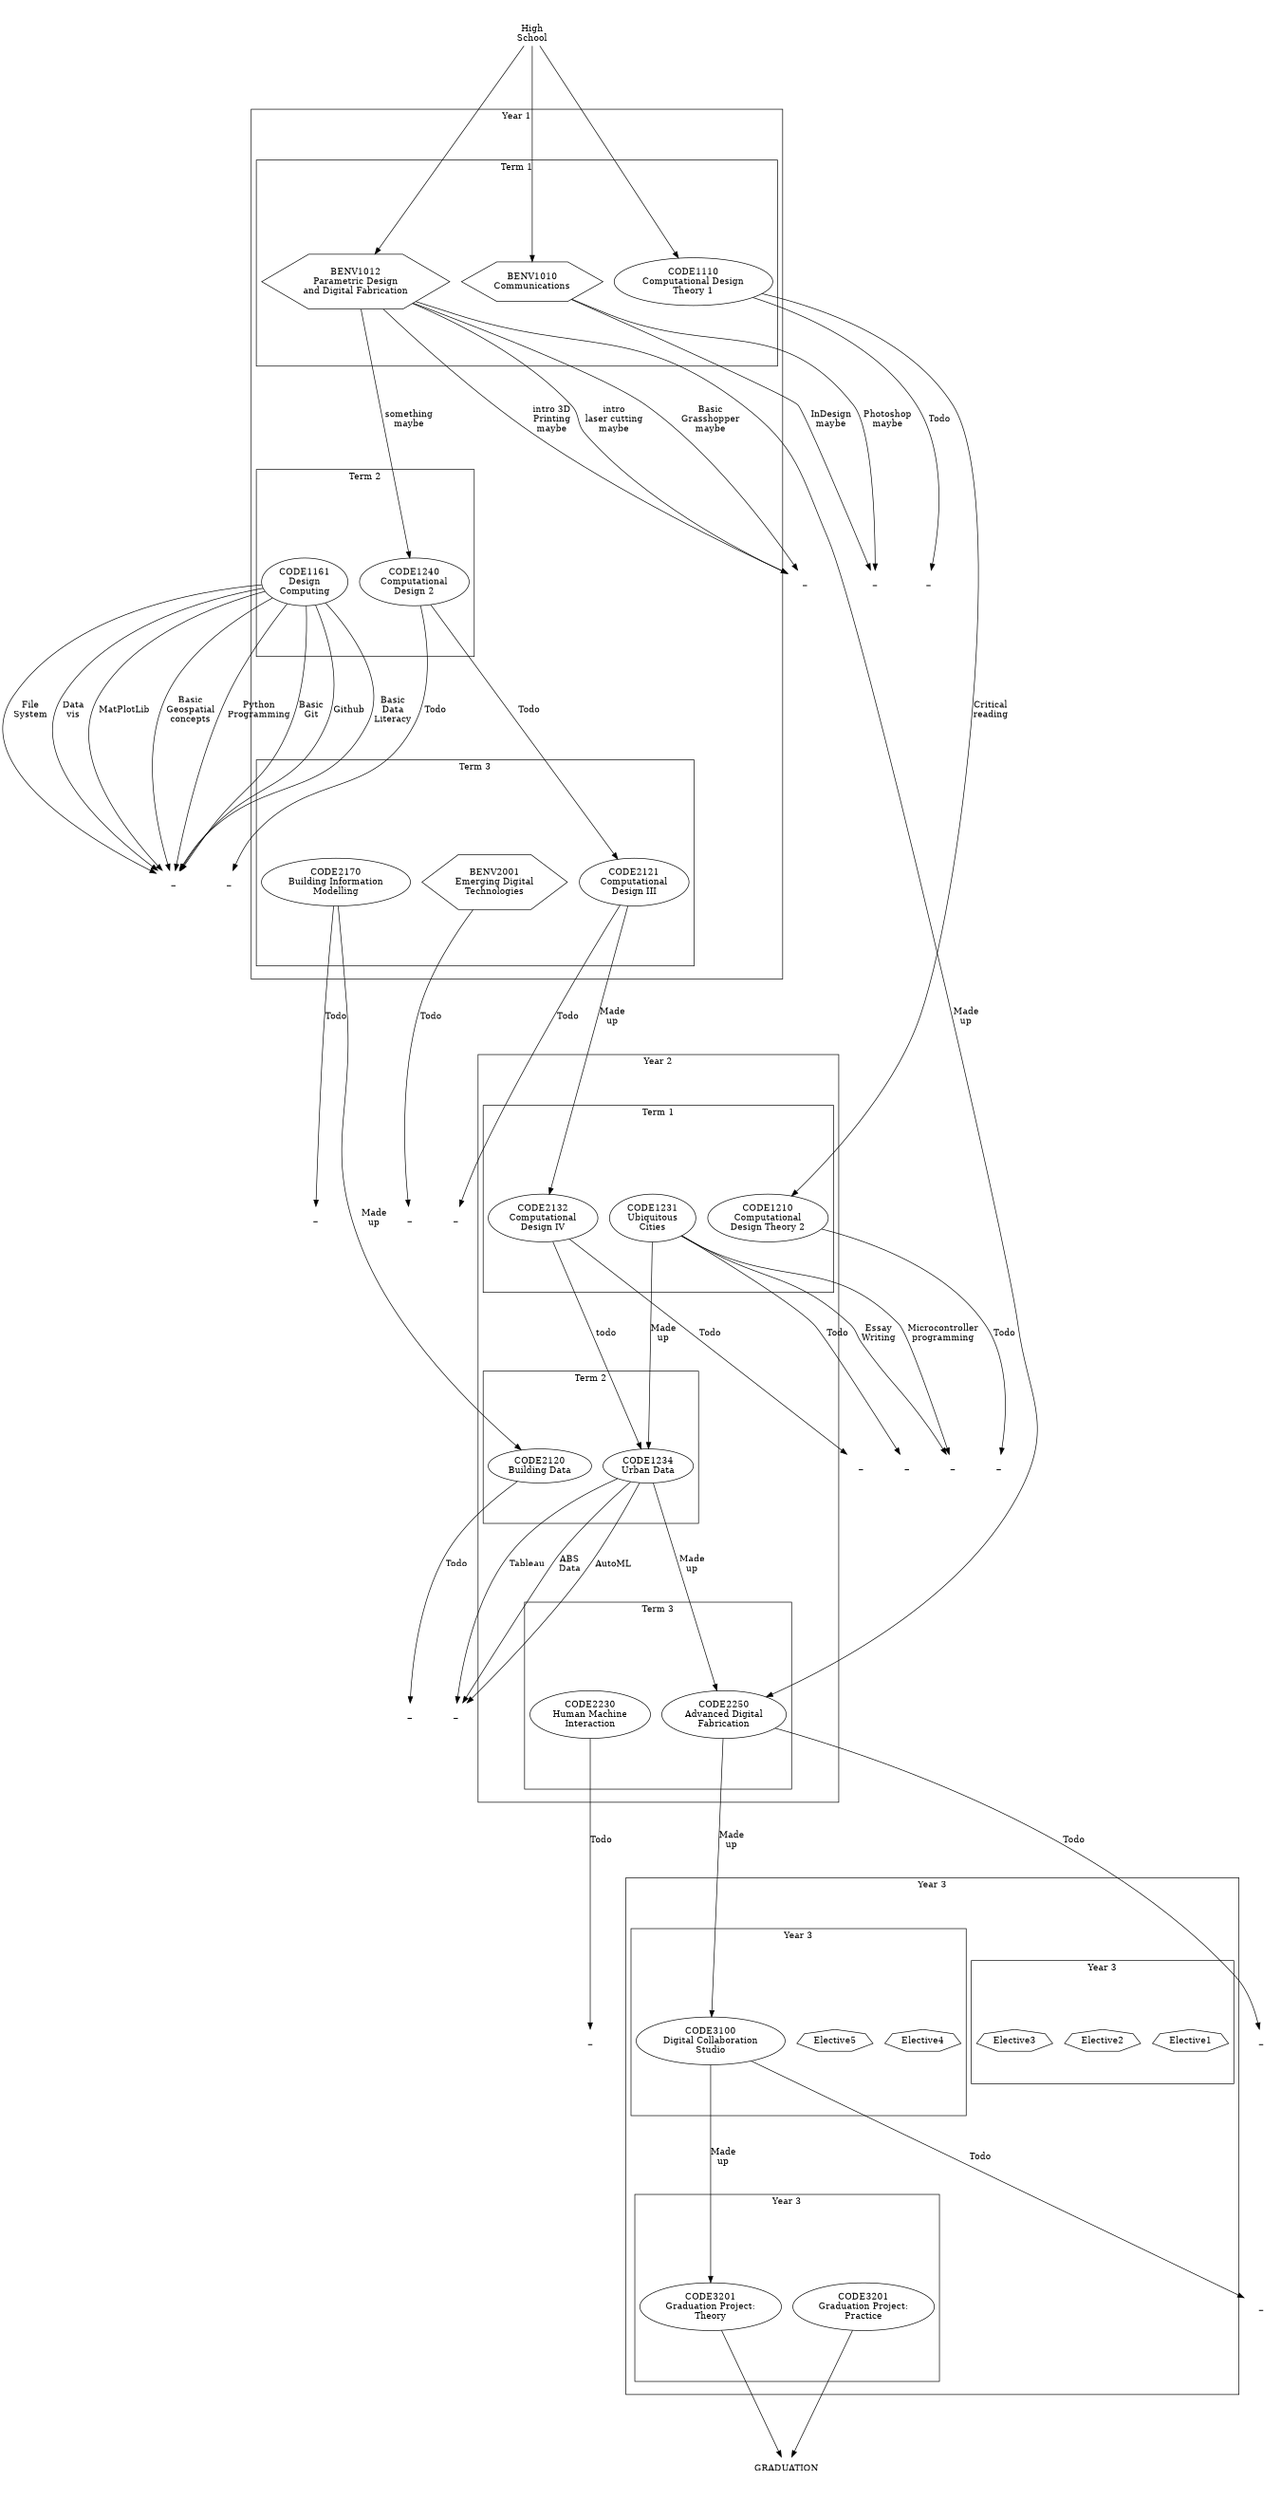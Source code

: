 digraph G {
    // rankdir=LR; // Delete the slashes if you prefer this to run left to right
    
    // Spread it out a bit
    // size = "8.33,16.66!"; // 1200x600 at 72px/in, "!" to force
    size = "9,20!"; // 1200x600 at 72px/in, "!" to force
    ratio = "fill"; // see https://graphviz.gitlab.io/_pages/doc/info/attrs.html#d:ratio


    HighSchool [label="High\nSchool" shape=plaintext]
    HighSchool -> BENV1012
    HighSchool -> BENV1010
    HighSchool -> CODE1110
    
    subgraph cluster_y1 {
        label = "Year 1";
        subgraph cluster_y1_t1 {
            label = "Term 1";
            BENV1012 [label="BENV1012\nParametric Design\nand Digital Fabrication" shape=hexagon]
            BENV1010 [label="BENV1010\nCommunications" shape=hexagon]
            CODE1110 [label="CODE1110\nComputational Design\nTheory 1"]
            rank = same; BENV1012; BENV1010; CODE1110;
          }
          subgraph cluster_y1_t2 {
            label = "Term 2";
            CODE1240 [label="CODE1240\nComputational\nDesign 2"]
            CODE1161 [label="CODE1161\nDesign\nComputing"]
            rank = same; CODE1240; CODE1161;
          }
          subgraph cluster_y1_t3 {
              label = "Term 3";
              CODE2121 [label="CODE2121\nComputational\nDesign III"]
              CODE2170 [label="CODE2170\nBuilding Information\nModelling"]
              BENV2001 [label="BENV2001\nEmerging Digital\nTechnologies" shape=hexagon]
              rank = same; CODE2170; CODE2121; BENV2001;
          }
    }

    subgraph cluster_y2 {
        label = "Year 2";
        subgraph cluster_y2_t1 {
            label = "Term 1";
            CODE2132 [label="CODE2132\nComputational\nDesign IV"]
            CODE1210 [label="CODE1210\nComputational\nDesign Theory 2"]
            CODE1231 [label="CODE1231\nUbiquitous\nCities"]
            rank = same; CODE2132; CODE1210; CODE1231;
        }
        subgraph cluster_y2_t2 {
            label = "Term 2";
            CODE2120 [label="CODE2120\nBuilding Data"]
            CODE1234 [label="CODE1234\nUrban Data"]
            rank = same; CODE2120; CODE1234;
        }
        subgraph cluster_y2_t3 {
            label = "Term 3";
            CODE2230 [label="CODE2230\nHuman Machine\nInteraction"]
            CODE2250 [label="CODE2250\nAdvanced Digital\nFabrication"]
            rank = same; CODE2230;
        }
    }
    // Ubiquitous Cities intoduces these skills
    dummy1231 [label="_" shape=plaintext] //Placeholder for skills that don't go anywhere yet
    CODE1231 -> dummy1231 [label="Microcontroller\nprogramming"]
    CODE1231 -> dummy1231 [label="Essay\nWriting"]
    
    // Mostly here to hold the structure until it's more filled in
    CODE2170 -> CODE2120 [label="Made\nup"]
    CODE1110 -> CODE1210 [label="Critical\nreading"]
    CODE2121 -> CODE2132 [label="Made\nup"]
    BENV1012 -> CODE2250 [label="Made\nup"]
    CODE1231 -> CODE1234 [label="Made\nup"]
    CODE1234 -> CODE2250 [label="Made\nup"]

    subgraph cluster_y3 {
        label = "Year 3";
        subgraph cluster_y3_t1 {
            Elective1 [shape=septagon]
            Elective2 [shape=septagon]
            Elective3 [shape=septagon]
        }
        subgraph cluster_y3_t2 {
            Elective4 [shape=septagon]
            Elective5 [shape=septagon]
            CODE3100 [label="CODE3100\nDigital Collaboration\nStudio"]
        }
        subgraph cluster_y3_t3 {
            CODE3201 [label="CODE3201\nGraduation Project:\nTheory"]
            CODE3202 [label="CODE3201\nGraduation Project:\nPractice"]
        }
    }

    //Y1T1 skills:
    // Communications intoduces these skills
    dummyBENV1010 [label="_" shape=plaintext] //Placeholder for skills that don't go anywhere yet
    BENV1010 -> dummyBENV1010 [label="InDesign\nmaybe"]
    BENV1010 -> dummyBENV1010 [label="Photoshop\nmaybe"]

    // Parametric Design and Digital Fabrication intoduces these skills
    dummyBENV1012 [label="_" shape=plaintext] //Placeholder for skills that don't go anywhere yet
    BENV1012 -> dummyBENV1012 [label="Basic\nGrasshopper\nmaybe"]
    BENV1012 -> dummyBENV1012 [label="intro 3D\nPrinting\nmaybe"]
    BENV1012 -> dummyBENV1012 [label="intro\nlaser cutting\nmaybe"]
    BENV1012 -> CODE1240 [label="something\nmaybe"]
    
    dummyCODE1110 [label="_" shape=plaintext]
    CODE1110 -> dummyCODE1110 [label="Todo"]

    //Y1T2 skills
    // Design Computing intoduces these skills
    dummy1161 [label="_" shape=plaintext] //Placeholder for skills that don't go anywhere yet
    CODE1161 -> dummy1161 [label="Python\nProgramming"]
    CODE1161 -> dummy1161 [label="Basic\nGit"]
    CODE1161 -> dummy1161 [label="Github"]
    CODE1161 -> dummy1161 [label="Basic\nData\nLiteracy"]
    CODE1161 -> dummy1161 [label="File\nSystem"]
    CODE1161 -> dummy1161 [label="Data\nvis"]
    CODE1161 -> dummy1161 [label="MatPlotLib"]
    CODE1161 -> dummy1161 [label="Basic\nGeospatial\nconcepts"]
    
    dummyCODE1240 [label="_" shape=plaintext]
    CODE1240 -> dummyCODE1240 [label="Todo"]
    CODE1240 -> CODE2121 [label="Todo"]
    
    //Y1T3 skills
    dummyCODE2121 [label="_" shape=plaintext]
    CODE2121 -> dummyCODE2121 [label="Todo"]
    dummyCODE2170 [label="_" shape=plaintext]
    CODE2170 -> dummyCODE2170 [label="Todo"]
    dummyBENV2001 [label="_" shape=plaintext]
    BENV2001 -> dummyBENV2001 [label="Todo"]
    
    //Y2T1 skills
    dummyCODE1210 [label="_" shape=plaintext]
    CODE1210 -> dummyCODE1210 [label="Todo"]
    dummyCODE1231 [label="_" shape=plaintext]
    CODE1231 -> dummyCODE1231 [label="Todo"]
    dummyCODE2132 [label="_" shape=plaintext]
    CODE2132 -> dummyCODE2132 [label="Todo"]
    CODE2132 -> CODE1234 [label="todo"]

    //Y2T2 skills
    dummyCODE1234 [label="_" shape=plaintext]
    CODE1234 -> dummyCODE1234 [label="AutoML"]
    CODE1234 -> dummyCODE1234 [label="Tableau"]
    CODE1234 -> dummyCODE1234 [label="ABS\nData"]
    dummyCODE2120 [label="_" shape=plaintext]
    CODE2120 -> dummyCODE2120 [label="Todo"]

    //Y2T3 skills
    dummyCODE2230 [label="_" shape=plaintext]
    CODE2230 -> dummyCODE2230 [label="Todo"]
    dummyCODE2250 [label="_" shape=plaintext]
    CODE2250 -> dummyCODE2250 [label="Todo"]
    
    //Y3T1 skills
    dummyCODE3100 [label="_" shape=plaintext]
    CODE3100 -> dummyCODE3100 [label="Todo"]
    
    //Y3T2 skills

    //Y3T3 skills
    // dummyCODE3201 [label="_" shape=plaintext]
    // CODE3201 -> dummyCODE3201 [label="Todo"]
    // dummyCODE3202 [label="_" shape=plaintext]
    // CODE3202 -> dummyCODE3202 [label="Todo"]
    
    //Make the knowledgebank. Eventually this will be WAY less significant
    // knowledgeBank [shape=plaintext]
    // dummy1161 -> knowledgeBank
    // dummy1231 -> knowledgeBank
    // dummyBENV1010 -> knowledgeBank
    // dummyBENV1012 -> knowledgeBank
    // dummyBENV2001 -> knowledgeBank
    // dummyCODE1110 -> knowledgeBank
    // dummyCODE1210 -> knowledgeBank
    // dummyCODE1231 -> knowledgeBank
    // dummyCODE1234 -> knowledgeBank   // All commented out because it makes a total mess
    // dummyCODE1240 -> knowledgeBank
    // dummyCODE2120 -> knowledgeBank
    // dummyCODE2121 -> knowledgeBank
    // dummyCODE2132 -> knowledgeBank
    // dummyCODE2170 -> knowledgeBank
    // dummyCODE2230 -> knowledgeBank
    // dummyCODE2250 -> knowledgeBank
    // dummyCODE3100 -> knowledgeBank
    // dummyCODE3201 -> knowledgeBank
    // dummyCODE3202 -> knowledgeBank
    // knowledgeBank -> CODE3202
    // knowledgeBank -> CODE3201

    GRADUATION [shape=plaintext]
    CODE2250 -> CODE3100 [label="Made\nup"]
    CODE3100 -> CODE3201 [label="Made\nup"]
    CODE3202 -> GRADUATION
    CODE3201 -> GRADUATION
}

